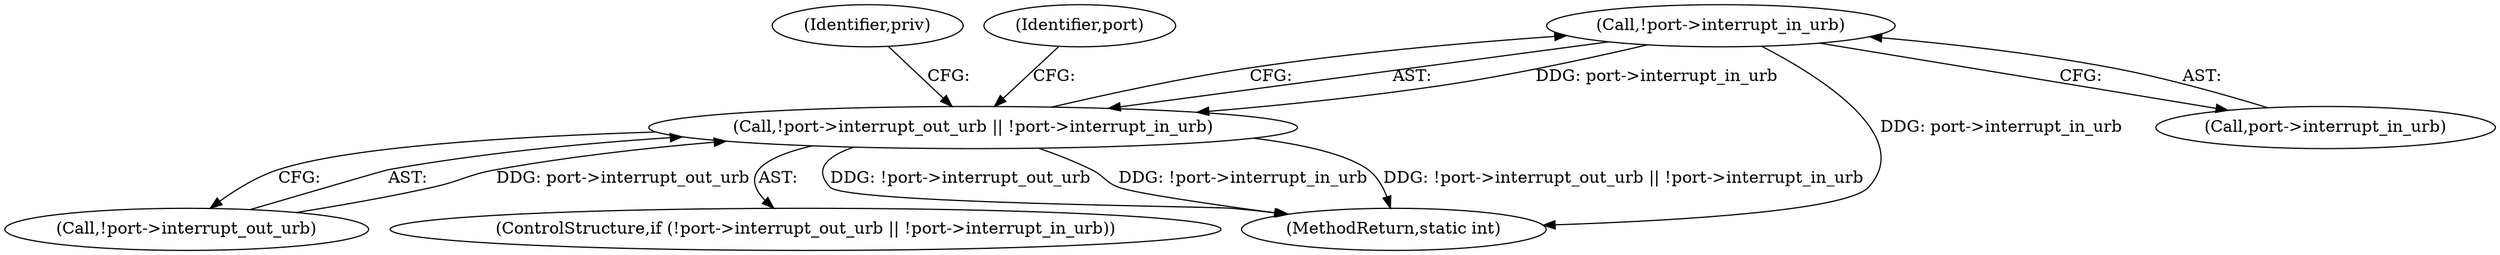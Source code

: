 digraph "0_linux_c55aee1bf0e6b6feec8b2927b43f7a09a6d5f754@pointer" {
"1000118" [label="(Call,!port->interrupt_in_urb)"];
"1000113" [label="(Call,!port->interrupt_out_urb || !port->interrupt_in_urb)"];
"1000113" [label="(Call,!port->interrupt_out_urb || !port->interrupt_in_urb)"];
"1000133" [label="(Identifier,priv)"];
"1000119" [label="(Call,port->interrupt_in_urb)"];
"1000114" [label="(Call,!port->interrupt_out_urb)"];
"1000112" [label="(ControlStructure,if (!port->interrupt_out_urb || !port->interrupt_in_urb))"];
"1000284" [label="(MethodReturn,static int)"];
"1000118" [label="(Call,!port->interrupt_in_urb)"];
"1000126" [label="(Identifier,port)"];
"1000118" -> "1000113"  [label="AST: "];
"1000118" -> "1000119"  [label="CFG: "];
"1000119" -> "1000118"  [label="AST: "];
"1000113" -> "1000118"  [label="CFG: "];
"1000118" -> "1000284"  [label="DDG: port->interrupt_in_urb"];
"1000118" -> "1000113"  [label="DDG: port->interrupt_in_urb"];
"1000113" -> "1000112"  [label="AST: "];
"1000113" -> "1000114"  [label="CFG: "];
"1000114" -> "1000113"  [label="AST: "];
"1000126" -> "1000113"  [label="CFG: "];
"1000133" -> "1000113"  [label="CFG: "];
"1000113" -> "1000284"  [label="DDG: !port->interrupt_out_urb"];
"1000113" -> "1000284"  [label="DDG: !port->interrupt_in_urb"];
"1000113" -> "1000284"  [label="DDG: !port->interrupt_out_urb || !port->interrupt_in_urb"];
"1000114" -> "1000113"  [label="DDG: port->interrupt_out_urb"];
}
